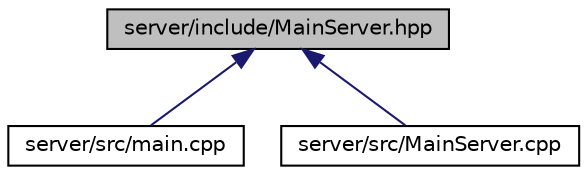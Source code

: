 digraph "server/include/MainServer.hpp"
{
 // INTERACTIVE_SVG=YES
 // LATEX_PDF_SIZE
  edge [fontname="Helvetica",fontsize="10",labelfontname="Helvetica",labelfontsize="10"];
  node [fontname="Helvetica",fontsize="10",shape=record];
  Node1 [label="server/include/MainServer.hpp",height=0.2,width=0.4,color="black", fillcolor="grey75", style="filled", fontcolor="black",tooltip=" "];
  Node1 -> Node2 [dir="back",color="midnightblue",fontsize="10",style="solid",fontname="Helvetica"];
  Node2 [label="server/src/main.cpp",height=0.2,width=0.4,color="black", fillcolor="white", style="filled",URL="$server_2src_2main_8cpp.html",tooltip=" "];
  Node1 -> Node3 [dir="back",color="midnightblue",fontsize="10",style="solid",fontname="Helvetica"];
  Node3 [label="server/src/MainServer.cpp",height=0.2,width=0.4,color="black", fillcolor="white", style="filled",URL="$MainServer_8cpp.html",tooltip=" "];
}

